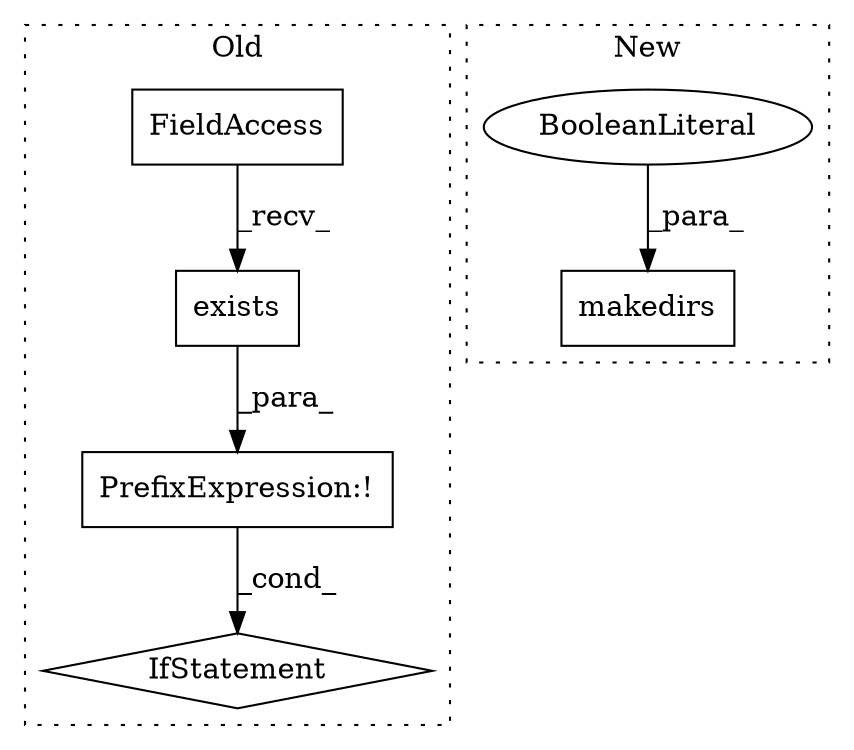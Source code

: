 digraph G {
subgraph cluster0 {
1 [label="exists" a="32" s="7115,7128" l="7,1" shape="box"];
3 [label="FieldAccess" a="22" s="7107" l="7" shape="box"];
4 [label="IfStatement" a="25" s="7102,7138" l="4,2" shape="diamond"];
5 [label="PrefixExpression:!" a="38" s="7106" l="1" shape="box"];
label = "Old";
style="dotted";
}
subgraph cluster1 {
2 [label="makedirs" a="32" s="7105,7125" l="9,1" shape="box"];
6 [label="BooleanLiteral" a="9" s="7121" l="4" shape="ellipse"];
label = "New";
style="dotted";
}
1 -> 5 [label="_para_"];
3 -> 1 [label="_recv_"];
5 -> 4 [label="_cond_"];
6 -> 2 [label="_para_"];
}